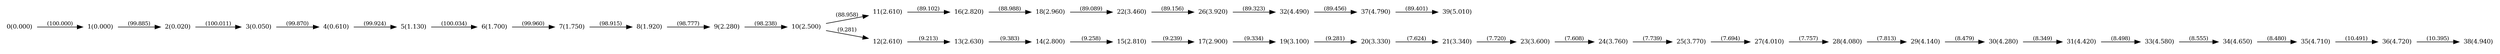 digraph "graph" {

rankdir="LR";
node [shape=plaintext, fontsize=11];
edge [fontsize=10];

0 [label="0(0.000)"];
1 [label="1(0.000)"];
2 [label="2(0.020)"];
3 [label="3(0.050)"];
4 [label="4(0.610)"];
5 [label="5(1.130)"];
6 [label="6(1.700)"];
7 [label="7(1.750)"];
8 [label="8(1.920)"];
9 [label="9(2.280)"];
10 [label="10(2.500)"];
11 [label="11(2.610)"];
12 [label="12(2.610)"];
13 [label="13(2.630)"];
14 [label="14(2.800)"];
15 [label="15(2.810)"];
16 [label="16(2.820)"];
17 [label="17(2.900)"];
18 [label="18(2.960)"];
19 [label="19(3.100)"];
20 [label="20(3.330)"];
21 [label="21(3.340)"];
22 [label="22(3.460)"];
23 [label="23(3.600)"];
24 [label="24(3.760)"];
25 [label="25(3.770)"];
26 [label="26(3.920)"];
27 [label="27(4.010)"];
28 [label="28(4.080)"];
29 [label="29(4.140)"];
30 [label="30(4.280)"];
31 [label="31(4.420)"];
32 [label="32(4.490)"];
33 [label="33(4.580)"];
34 [label="34(4.650)"];
35 [label="35(4.710)"];
36 [label="36(4.720)"];
37 [label="37(4.790)"];
38 [label="38(4.940)"];
39 [label="39(5.010)"];

0->1 [label="(100.000)"];
1->2 [label="(99.885)"];
2->3 [label="(100.011)"];
3->4 [label="(99.870)"];
4->5 [label="(99.924)"];
5->6 [label="(100.034)"];
6->7 [label="(99.960)"];
7->8 [label="(98.915)"];
8->9 [label="(98.777)"];
9->10 [label="(98.238)"];
10->11 [label="(88.958)"];
10->12 [label="(9.281)"];
12->13 [label="(9.213)"];
13->14 [label="(9.383)"];
14->15 [label="(9.258)"];
11->16 [label="(89.102)"];
15->17 [label="(9.239)"];
16->18 [label="(88.988)"];
17->19 [label="(9.334)"];
19->20 [label="(9.281)"];
20->21 [label="(7.624)"];
18->22 [label="(89.089)"];
21->23 [label="(7.720)"];
23->24 [label="(7.608)"];
24->25 [label="(7.739)"];
22->26 [label="(89.156)"];
25->27 [label="(7.694)"];
27->28 [label="(7.757)"];
28->29 [label="(7.813)"];
29->30 [label="(8.479)"];
30->31 [label="(8.349)"];
26->32 [label="(89.323)"];
31->33 [label="(8.498)"];
33->34 [label="(8.555)"];
34->35 [label="(8.480)"];
35->36 [label="(10.491)"];
32->37 [label="(89.456)"];
36->38 [label="(10.395)"];
37->39 [label="(89.401)"];

}

